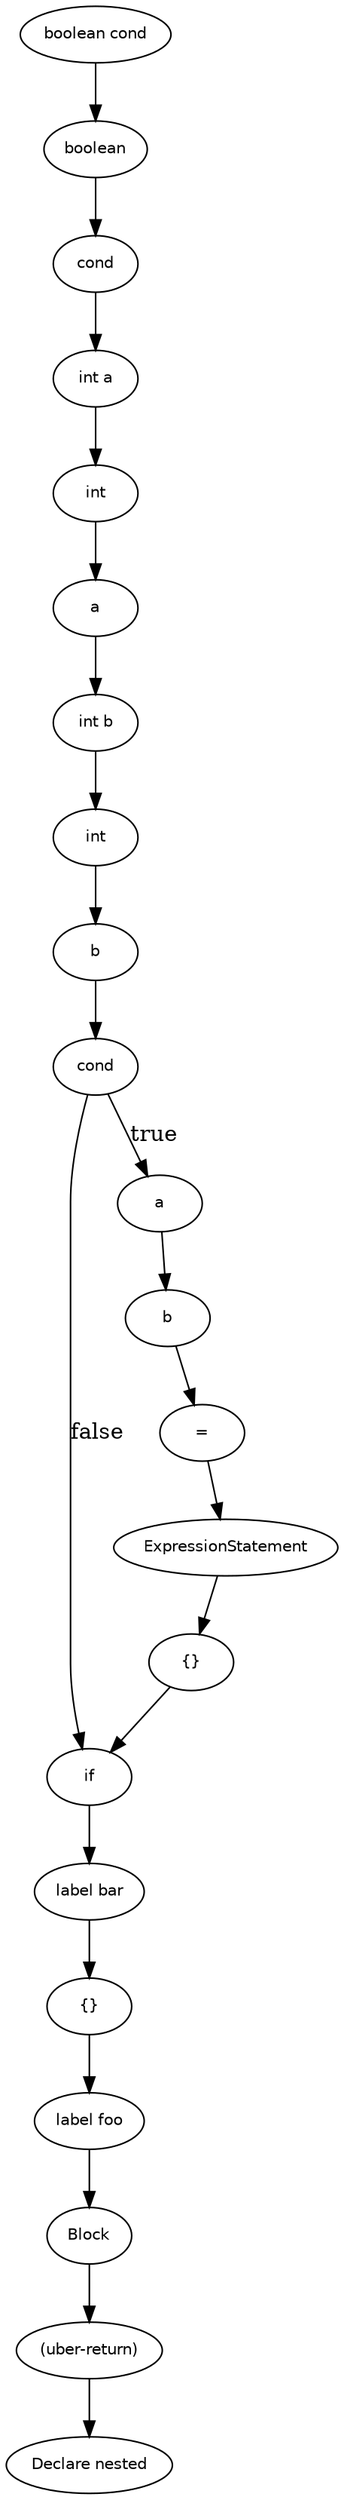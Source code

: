 digraph nested {
  19 [
    label = "{}",
    fontname = Helvetica,
    fontsize = 10
  ];
  18 [
    label = cond,
    fontname = Helvetica,
    fontsize = 10
  ];
  17 [
    label = if,
    fontname = Helvetica,
    fontsize = 10
  ];
  15 [
    label = "label bar",
    fontname = Helvetica,
    fontsize = 10
  ];
  14 [
    label = "{}",
    fontname = Helvetica,
    fontsize = 10
  ];
  12 [
    label = "label foo",
    fontname = Helvetica,
    fontsize = 10
  ];
  11 [
    label = b,
    fontname = Helvetica,
    fontsize = 10
  ];
  10 [
    label = int,
    fontname = Helvetica,
    fontsize = 10
  ];
  9 [
    label = "int b",
    fontname = Helvetica,
    fontsize = 10
  ];
  8 [
    label = a,
    fontname = Helvetica,
    fontsize = 10
  ];
  7 [
    label = int,
    fontname = Helvetica,
    fontsize = 10
  ];
  6 [
    label = "int a",
    fontname = Helvetica,
    fontsize = 10
  ];
  5 [
    label = cond,
    fontname = Helvetica,
    fontsize = 10
  ];
  4 [
    label = boolean,
    fontname = Helvetica,
    fontsize = 10
  ];
  24 [
    label = Block,
    fontname = Helvetica,
    fontsize = 10
  ];
  3 [
    label = "boolean cond",
    fontname = Helvetica,
    fontsize = 10
  ];
  2 [
    label = "(uber-return)",
    fontname = Helvetica,
    fontsize = 10
  ];
  23 [
    label = a,
    fontname = Helvetica,
    fontsize = 10
  ];
  22 [
    label = b,
    fontname = Helvetica,
    fontsize = 10
  ];
  0 [
    label = "Declare nested",
    fontname = Helvetica,
    fontsize = 10
  ];
  21 [
    label = "=",
    fontname = Helvetica,
    fontsize = 10
  ];
  20 [
    label = ExpressionStatement,
    fontname = Helvetica,
    fontsize = 10
  ];
  19 -> 17 [
    label = ""
  ];
  8 -> 9 [
    label = ""
  ];
  7 -> 8 [
    label = ""
  ];
  20 -> 19 [
    label = ""
  ];
  24 -> 2 [
    label = ""
  ];
  12 -> 24 [
    label = ""
  ];
  18 -> 17 [
    label = false
  ];
  14 -> 12 [
    label = ""
  ];
  11 -> 18 [
    label = ""
  ];
  10 -> 11 [
    label = ""
  ];
  3 -> 4 [
    label = ""
  ];
  6 -> 7 [
    label = ""
  ];
  2 -> 0 [
    label = ""
  ];
  23 -> 22 [
    label = ""
  ];
  21 -> 20 [
    label = ""
  ];
  5 -> 6 [
    label = ""
  ];
  22 -> 21 [
    label = ""
  ];
  18 -> 23 [
    label = true
  ];
  15 -> 14 [
    label = ""
  ];
  4 -> 5 [
    label = ""
  ];
  17 -> 15 [
    label = ""
  ];
  9 -> 10 [
    label = ""
  ];
}

